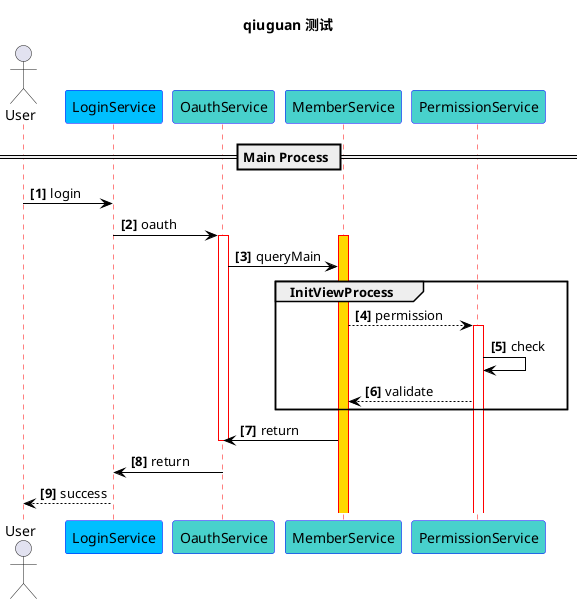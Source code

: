 @startuml
'https://plantuml.com/sequence-diagram
title qiuguan 测试



skinparam sequence {
   ArrowColor black
   LifeLineBorderColor red
   ParticipantBorderColor blue
   ParticipantBackgroundColor mediumturquoise
}

skinparam note {
   BorderColor black
}

actor User as user
participant LoginService as "LoginService" #deepskyblue
participant OauthService as "OauthService"
participant MemberService as "MemberService"
participant PermissionService as PermissionService
'participant

autonumber "<b>[0]"
== Main Process ==

user -> LoginService: login

LoginService -> OauthService: oauth
activate OauthService
  activate MemberService #gold
   OauthService -> MemberService: queryMain
      group InitViewProcess
        MemberService --> PermissionService: permission
        activate PermissionService
          PermissionService -> PermissionService: check
          PermissionService --> MemberService: validate
      end group
   MemberService -> OauthService: return
   deactivate OauthService
   OauthService -> LoginService: return
   LoginService --> user: success

'permissionService --> MemberService

@enduml